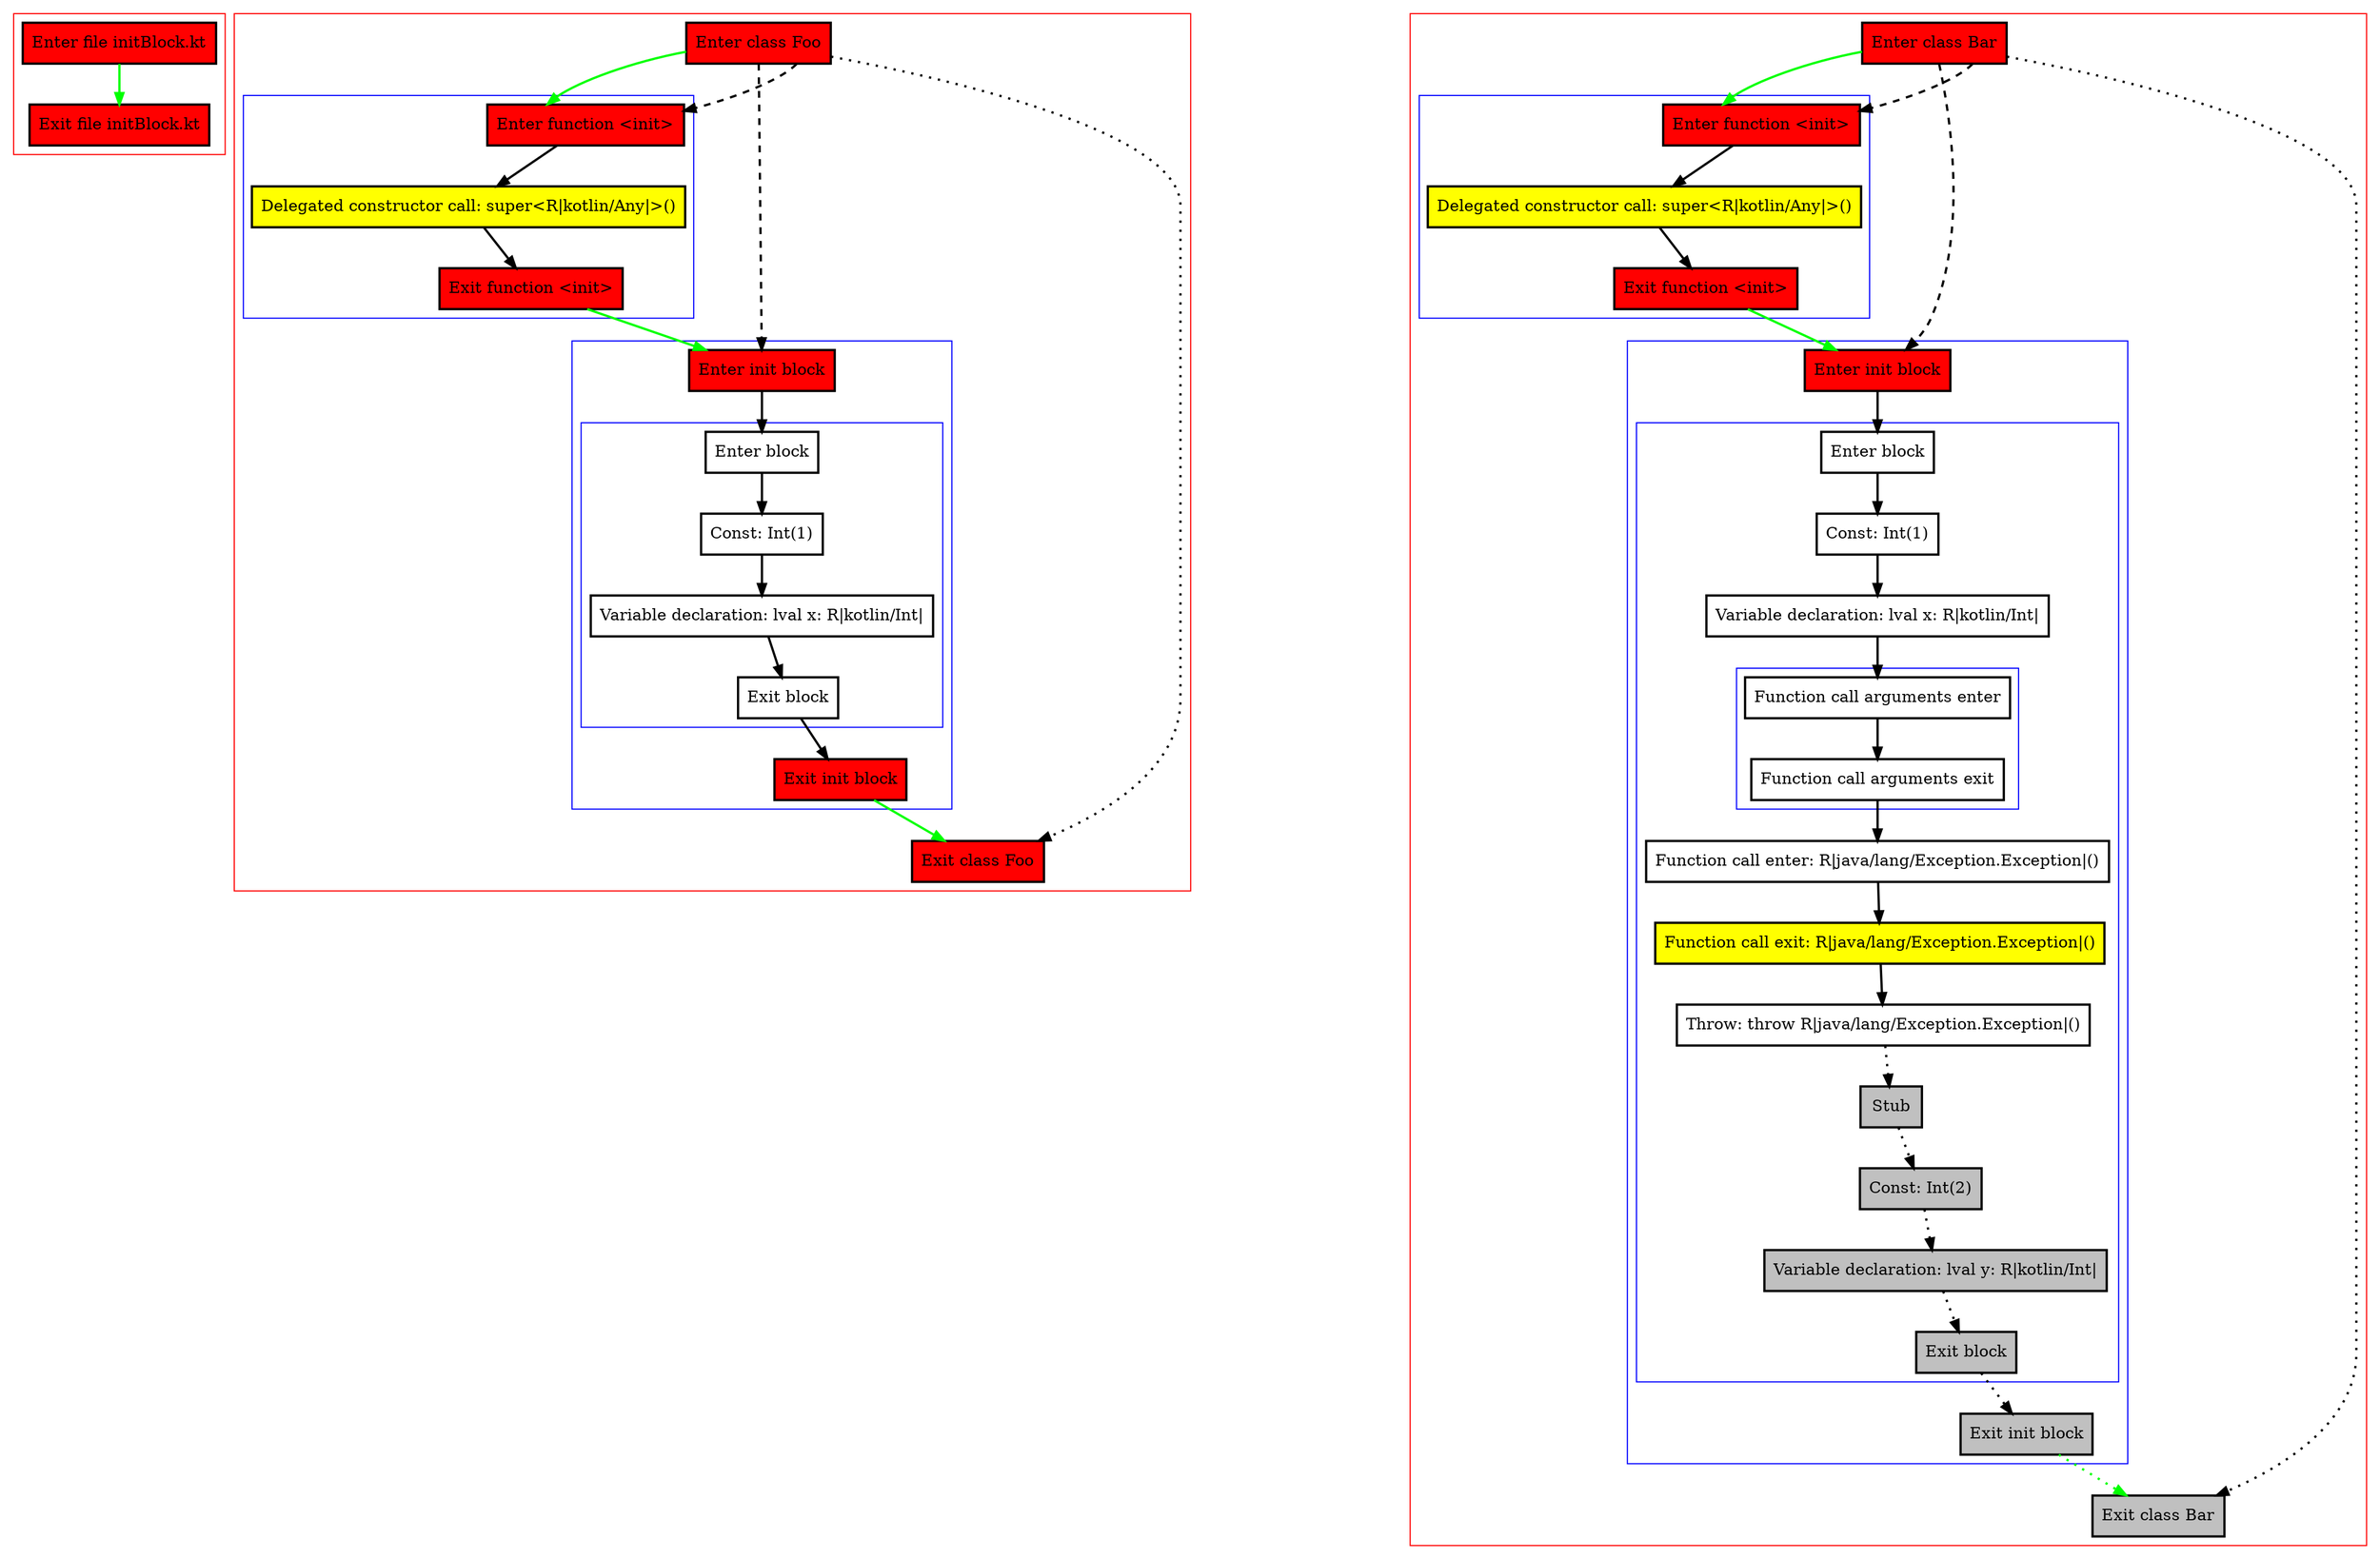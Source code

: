 digraph initBlock_kt {
    graph [nodesep=3]
    node [shape=box penwidth=2]
    edge [penwidth=2]

    subgraph cluster_0 {
        color=red
        0 [label="Enter file initBlock.kt" style="filled" fillcolor=red];
        1 [label="Exit file initBlock.kt" style="filled" fillcolor=red];
    }
    0 -> {1} [color=green];

    subgraph cluster_1 {
        color=red
        2 [label="Enter class Foo" style="filled" fillcolor=red];
        subgraph cluster_2 {
            color=blue
            3 [label="Enter function <init>" style="filled" fillcolor=red];
            4 [label="Delegated constructor call: super<R|kotlin/Any|>()" style="filled" fillcolor=yellow];
            5 [label="Exit function <init>" style="filled" fillcolor=red];
        }
        subgraph cluster_3 {
            color=blue
            6 [label="Enter init block" style="filled" fillcolor=red];
            subgraph cluster_4 {
                color=blue
                7 [label="Enter block"];
                8 [label="Const: Int(1)"];
                9 [label="Variable declaration: lval x: R|kotlin/Int|"];
                10 [label="Exit block"];
            }
            11 [label="Exit init block" style="filled" fillcolor=red];
        }
        12 [label="Exit class Foo" style="filled" fillcolor=red];
    }
    2 -> {3} [color=green];
    2 -> {12} [style=dotted];
    2 -> {3 6} [style=dashed];
    3 -> {4};
    4 -> {5};
    5 -> {6} [color=green];
    6 -> {7};
    7 -> {8};
    8 -> {9};
    9 -> {10};
    10 -> {11};
    11 -> {12} [color=green];

    subgraph cluster_5 {
        color=red
        13 [label="Enter class Bar" style="filled" fillcolor=red];
        subgraph cluster_6 {
            color=blue
            14 [label="Enter function <init>" style="filled" fillcolor=red];
            15 [label="Delegated constructor call: super<R|kotlin/Any|>()" style="filled" fillcolor=yellow];
            16 [label="Exit function <init>" style="filled" fillcolor=red];
        }
        subgraph cluster_7 {
            color=blue
            17 [label="Enter init block" style="filled" fillcolor=red];
            subgraph cluster_8 {
                color=blue
                18 [label="Enter block"];
                19 [label="Const: Int(1)"];
                20 [label="Variable declaration: lval x: R|kotlin/Int|"];
                subgraph cluster_9 {
                    color=blue
                    21 [label="Function call arguments enter"];
                    22 [label="Function call arguments exit"];
                }
                23 [label="Function call enter: R|java/lang/Exception.Exception|()"];
                24 [label="Function call exit: R|java/lang/Exception.Exception|()" style="filled" fillcolor=yellow];
                25 [label="Throw: throw R|java/lang/Exception.Exception|()"];
                26 [label="Stub" style="filled" fillcolor=gray];
                27 [label="Const: Int(2)" style="filled" fillcolor=gray];
                28 [label="Variable declaration: lval y: R|kotlin/Int|" style="filled" fillcolor=gray];
                29 [label="Exit block" style="filled" fillcolor=gray];
            }
            30 [label="Exit init block" style="filled" fillcolor=gray];
        }
        31 [label="Exit class Bar" style="filled" fillcolor=gray];
    }
    13 -> {14} [color=green];
    13 -> {31} [style=dotted];
    13 -> {14 17} [style=dashed];
    14 -> {15};
    15 -> {16};
    16 -> {17} [color=green];
    17 -> {18};
    18 -> {19};
    19 -> {20};
    20 -> {21};
    21 -> {22};
    22 -> {23};
    23 -> {24};
    24 -> {25};
    25 -> {26} [style=dotted];
    26 -> {27} [style=dotted];
    27 -> {28} [style=dotted];
    28 -> {29} [style=dotted];
    29 -> {30} [style=dotted];
    30 -> {31} [color=green style=dotted];

}
